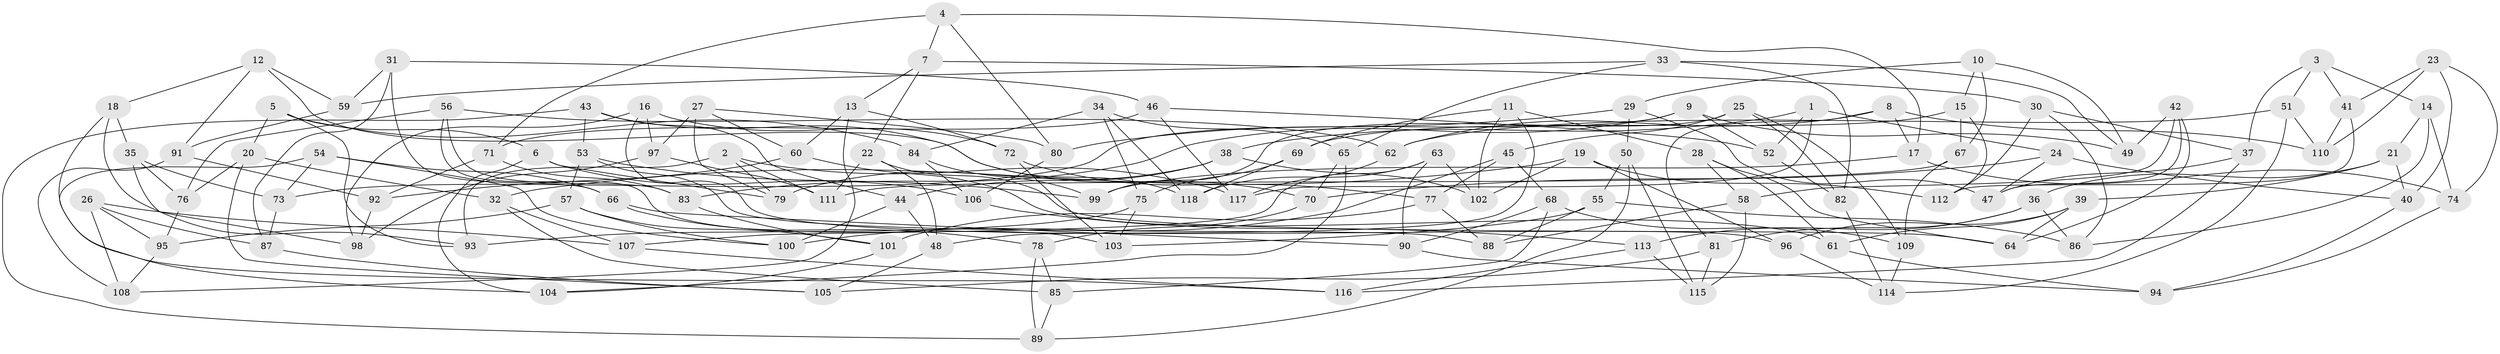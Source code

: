 // Generated by graph-tools (version 1.1) at 2025/50/03/09/25 03:50:55]
// undirected, 118 vertices, 236 edges
graph export_dot {
graph [start="1"]
  node [color=gray90,style=filled];
  1;
  2;
  3;
  4;
  5;
  6;
  7;
  8;
  9;
  10;
  11;
  12;
  13;
  14;
  15;
  16;
  17;
  18;
  19;
  20;
  21;
  22;
  23;
  24;
  25;
  26;
  27;
  28;
  29;
  30;
  31;
  32;
  33;
  34;
  35;
  36;
  37;
  38;
  39;
  40;
  41;
  42;
  43;
  44;
  45;
  46;
  47;
  48;
  49;
  50;
  51;
  52;
  53;
  54;
  55;
  56;
  57;
  58;
  59;
  60;
  61;
  62;
  63;
  64;
  65;
  66;
  67;
  68;
  69;
  70;
  71;
  72;
  73;
  74;
  75;
  76;
  77;
  78;
  79;
  80;
  81;
  82;
  83;
  84;
  85;
  86;
  87;
  88;
  89;
  90;
  91;
  92;
  93;
  94;
  95;
  96;
  97;
  98;
  99;
  100;
  101;
  102;
  103;
  104;
  105;
  106;
  107;
  108;
  109;
  110;
  111;
  112;
  113;
  114;
  115;
  116;
  117;
  118;
  1 -- 117;
  1 -- 38;
  1 -- 52;
  1 -- 24;
  2 -- 111;
  2 -- 93;
  2 -- 79;
  2 -- 117;
  3 -- 37;
  3 -- 51;
  3 -- 41;
  3 -- 14;
  4 -- 80;
  4 -- 17;
  4 -- 71;
  4 -- 7;
  5 -- 84;
  5 -- 93;
  5 -- 6;
  5 -- 20;
  6 -- 104;
  6 -- 106;
  6 -- 79;
  7 -- 13;
  7 -- 22;
  7 -- 30;
  8 -- 62;
  8 -- 81;
  8 -- 110;
  8 -- 17;
  9 -- 73;
  9 -- 52;
  9 -- 83;
  9 -- 49;
  10 -- 15;
  10 -- 29;
  10 -- 67;
  10 -- 49;
  11 -- 48;
  11 -- 69;
  11 -- 28;
  11 -- 102;
  12 -- 59;
  12 -- 91;
  12 -- 18;
  12 -- 70;
  13 -- 108;
  13 -- 72;
  13 -- 60;
  14 -- 21;
  14 -- 74;
  14 -- 86;
  15 -- 112;
  15 -- 69;
  15 -- 67;
  16 -- 97;
  16 -- 96;
  16 -- 98;
  16 -- 72;
  17 -- 74;
  17 -- 99;
  18 -- 116;
  18 -- 93;
  18 -- 35;
  19 -- 102;
  19 -- 32;
  19 -- 96;
  19 -- 112;
  20 -- 32;
  20 -- 76;
  20 -- 105;
  21 -- 40;
  21 -- 36;
  21 -- 39;
  22 -- 48;
  22 -- 111;
  22 -- 64;
  23 -- 40;
  23 -- 41;
  23 -- 110;
  23 -- 74;
  24 -- 40;
  24 -- 70;
  24 -- 47;
  25 -- 109;
  25 -- 45;
  25 -- 82;
  25 -- 99;
  26 -- 107;
  26 -- 95;
  26 -- 108;
  26 -- 87;
  27 -- 60;
  27 -- 80;
  27 -- 79;
  27 -- 97;
  28 -- 58;
  28 -- 61;
  28 -- 64;
  29 -- 80;
  29 -- 50;
  29 -- 47;
  30 -- 112;
  30 -- 86;
  30 -- 37;
  31 -- 59;
  31 -- 87;
  31 -- 66;
  31 -- 46;
  32 -- 85;
  32 -- 107;
  33 -- 59;
  33 -- 49;
  33 -- 82;
  33 -- 65;
  34 -- 65;
  34 -- 118;
  34 -- 84;
  34 -- 75;
  35 -- 73;
  35 -- 98;
  35 -- 76;
  36 -- 81;
  36 -- 86;
  36 -- 113;
  37 -- 116;
  37 -- 47;
  38 -- 102;
  38 -- 44;
  38 -- 79;
  39 -- 96;
  39 -- 61;
  39 -- 64;
  40 -- 94;
  41 -- 112;
  41 -- 110;
  42 -- 58;
  42 -- 49;
  42 -- 47;
  42 -- 64;
  43 -- 89;
  43 -- 118;
  43 -- 53;
  43 -- 44;
  44 -- 48;
  44 -- 100;
  45 -- 100;
  45 -- 77;
  45 -- 68;
  46 -- 52;
  46 -- 117;
  46 -- 71;
  48 -- 105;
  50 -- 115;
  50 -- 55;
  50 -- 89;
  51 -- 114;
  51 -- 62;
  51 -- 110;
  52 -- 82;
  53 -- 57;
  53 -- 99;
  53 -- 88;
  54 -- 104;
  54 -- 73;
  54 -- 66;
  54 -- 100;
  55 -- 103;
  55 -- 88;
  55 -- 86;
  56 -- 76;
  56 -- 62;
  56 -- 103;
  56 -- 83;
  57 -- 100;
  57 -- 95;
  57 -- 101;
  58 -- 115;
  58 -- 88;
  59 -- 91;
  60 -- 61;
  60 -- 92;
  61 -- 94;
  62 -- 117;
  63 -- 118;
  63 -- 107;
  63 -- 102;
  63 -- 90;
  65 -- 70;
  65 -- 104;
  66 -- 78;
  66 -- 90;
  67 -- 109;
  67 -- 111;
  68 -- 109;
  68 -- 90;
  68 -- 85;
  69 -- 75;
  69 -- 118;
  70 -- 78;
  71 -- 92;
  71 -- 83;
  72 -- 77;
  72 -- 103;
  73 -- 87;
  74 -- 94;
  75 -- 93;
  75 -- 103;
  76 -- 95;
  77 -- 88;
  77 -- 101;
  78 -- 89;
  78 -- 85;
  80 -- 106;
  81 -- 115;
  81 -- 105;
  82 -- 114;
  83 -- 101;
  84 -- 99;
  84 -- 106;
  85 -- 89;
  87 -- 105;
  90 -- 94;
  91 -- 108;
  91 -- 92;
  92 -- 98;
  95 -- 108;
  96 -- 114;
  97 -- 98;
  97 -- 111;
  101 -- 104;
  106 -- 113;
  107 -- 116;
  109 -- 114;
  113 -- 115;
  113 -- 116;
}
